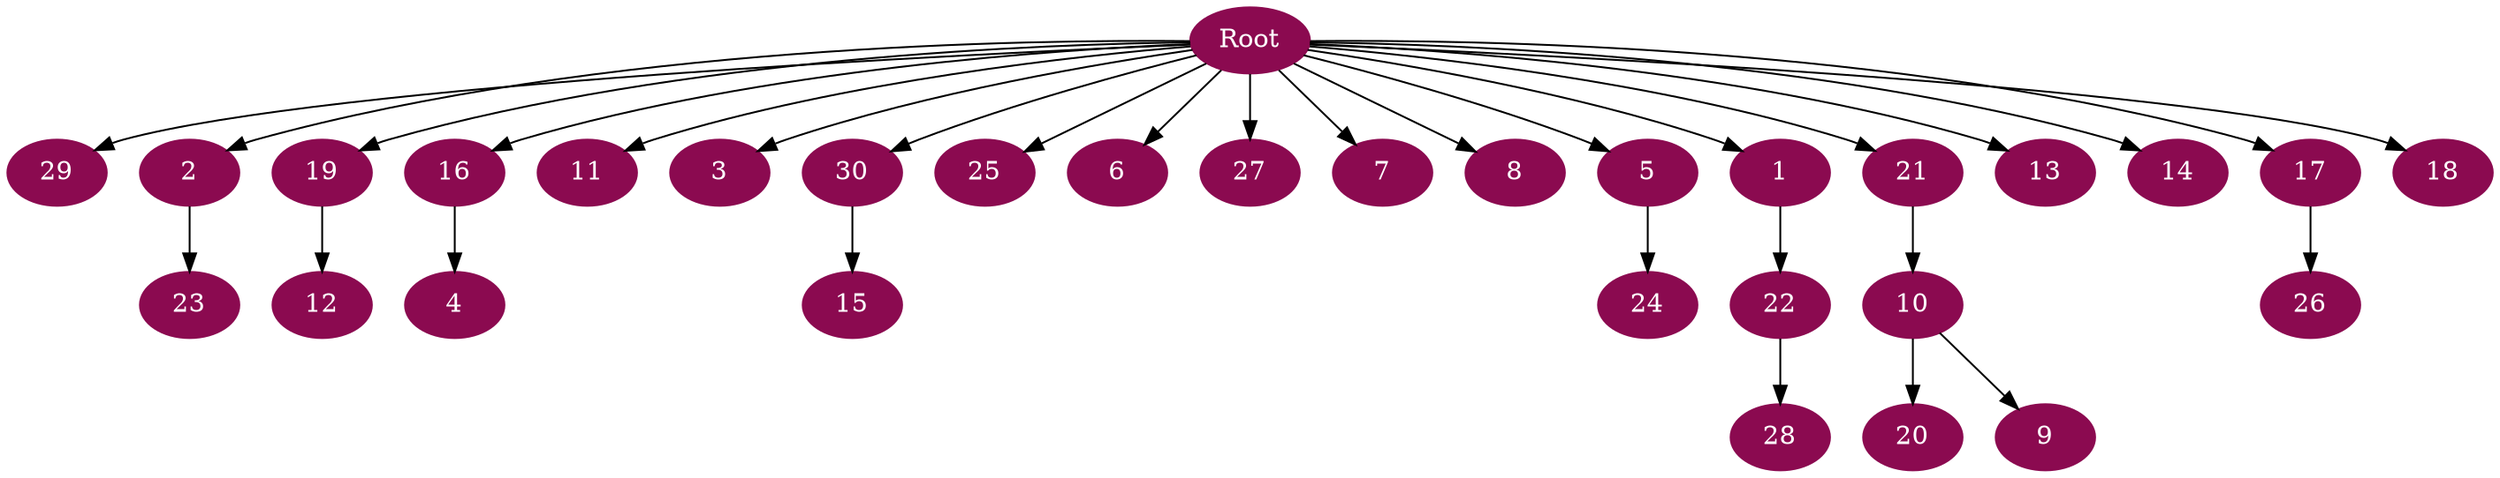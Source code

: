 digraph G {
node [color=deeppink4, style=filled, fontcolor=white];
Root -> 29;
Root -> 2;
2 -> 23;
Root -> 19;
19 -> 12;
Root -> 16;
16 -> 4;
Root -> 11;
Root -> 3;
Root -> 30;
30 -> 15;
Root -> 25;
Root -> 6;
Root -> 27;
Root -> 7;
Root -> 8;
Root -> 5;
5 -> 24;
Root -> 1;
1 -> 22;
22 -> 28;
Root -> 21;
21 -> 10;
10 -> 20;
10 -> 9;
Root -> 13;
Root -> 14;
Root -> 17;
17 -> 26;
Root -> 18;
}
